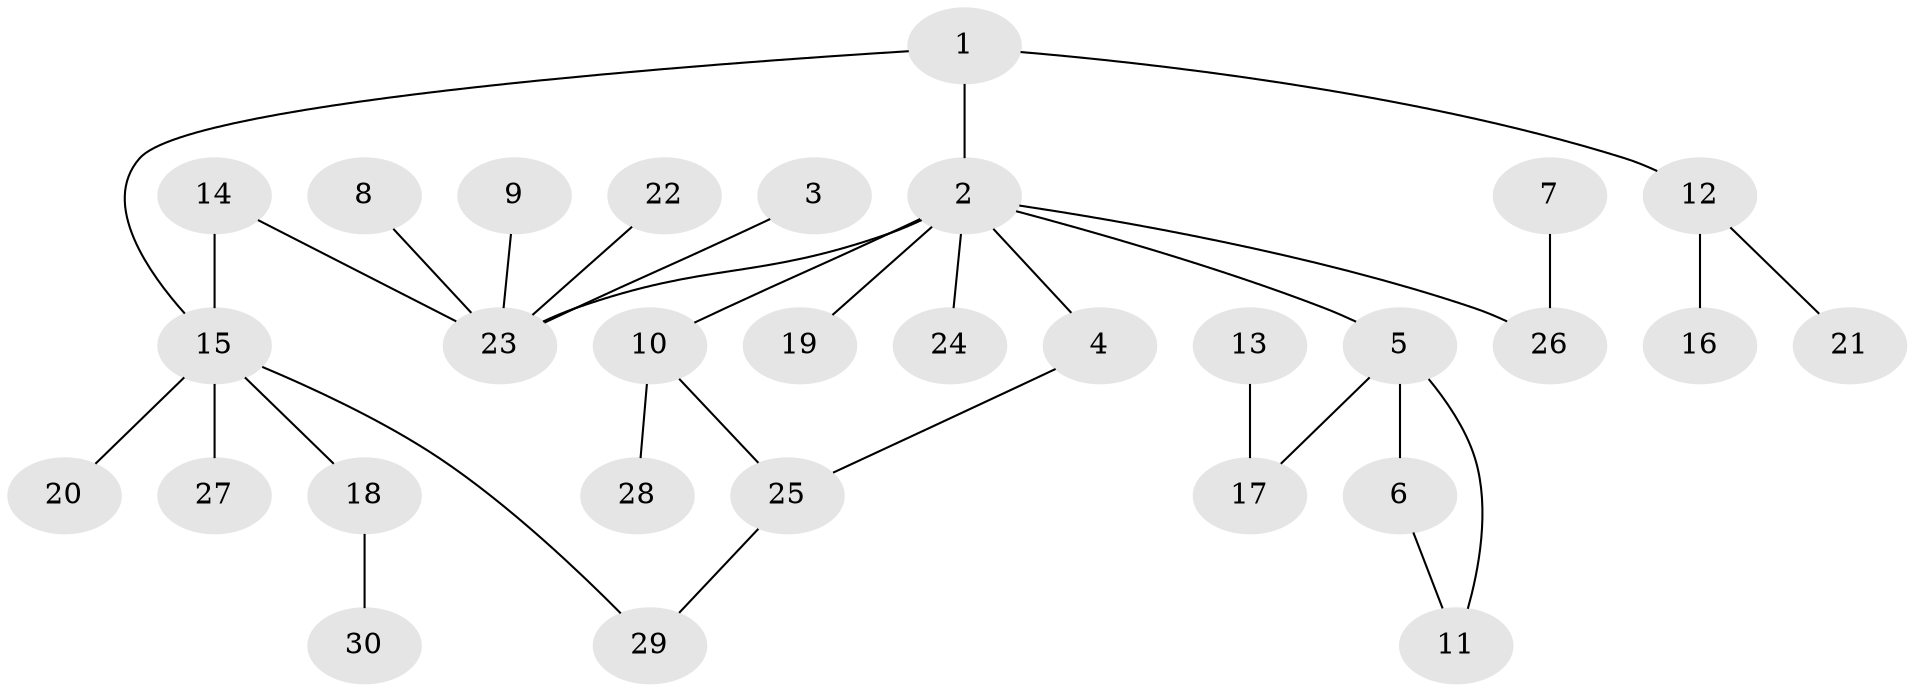 // original degree distribution, {6: 0.016129032258064516, 3: 0.1774193548387097, 4: 0.04838709677419355, 5: 0.04838709677419355, 2: 0.3225806451612903, 1: 0.3870967741935484}
// Generated by graph-tools (version 1.1) at 2025/49/03/09/25 03:49:16]
// undirected, 30 vertices, 33 edges
graph export_dot {
graph [start="1"]
  node [color=gray90,style=filled];
  1;
  2;
  3;
  4;
  5;
  6;
  7;
  8;
  9;
  10;
  11;
  12;
  13;
  14;
  15;
  16;
  17;
  18;
  19;
  20;
  21;
  22;
  23;
  24;
  25;
  26;
  27;
  28;
  29;
  30;
  1 -- 2 [weight=1.0];
  1 -- 12 [weight=1.0];
  1 -- 15 [weight=1.0];
  2 -- 4 [weight=1.0];
  2 -- 5 [weight=1.0];
  2 -- 10 [weight=1.0];
  2 -- 19 [weight=1.0];
  2 -- 23 [weight=1.0];
  2 -- 24 [weight=1.0];
  2 -- 26 [weight=1.0];
  3 -- 23 [weight=1.0];
  4 -- 25 [weight=1.0];
  5 -- 6 [weight=1.0];
  5 -- 11 [weight=1.0];
  5 -- 17 [weight=1.0];
  6 -- 11 [weight=1.0];
  7 -- 26 [weight=1.0];
  8 -- 23 [weight=1.0];
  9 -- 23 [weight=1.0];
  10 -- 25 [weight=1.0];
  10 -- 28 [weight=1.0];
  12 -- 16 [weight=1.0];
  12 -- 21 [weight=1.0];
  13 -- 17 [weight=1.0];
  14 -- 15 [weight=1.0];
  14 -- 23 [weight=1.0];
  15 -- 18 [weight=1.0];
  15 -- 20 [weight=1.0];
  15 -- 27 [weight=1.0];
  15 -- 29 [weight=1.0];
  18 -- 30 [weight=1.0];
  22 -- 23 [weight=1.0];
  25 -- 29 [weight=1.0];
}
